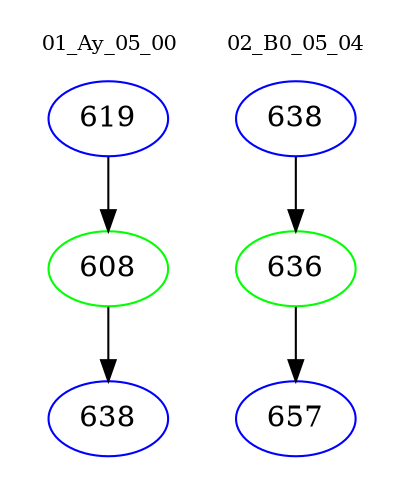 digraph{
subgraph cluster_0 {
color = white
label = "01_Ay_05_00";
fontsize=10;
T0_619 [label="619", color="blue"]
T0_619 -> T0_608 [color="black"]
T0_608 [label="608", color="green"]
T0_608 -> T0_638 [color="black"]
T0_638 [label="638", color="blue"]
}
subgraph cluster_1 {
color = white
label = "02_B0_05_04";
fontsize=10;
T1_638 [label="638", color="blue"]
T1_638 -> T1_636 [color="black"]
T1_636 [label="636", color="green"]
T1_636 -> T1_657 [color="black"]
T1_657 [label="657", color="blue"]
}
}
